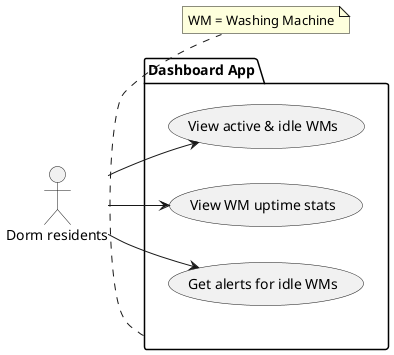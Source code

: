 @startuml
left to right direction
actor "Dorm residents" as U1
package "Dashboard App" as APP{
	usecase "View active & idle WMs" as UC1
	usecase "View WM uptime stats" as UC2
	usecase "Get alerts for idle WMs" as UC3
}
note bottom of APP
	WM = Washing Machine
end note
U1 --> UC1
U1 --> UC2
U1 --> UC3
@enduml
